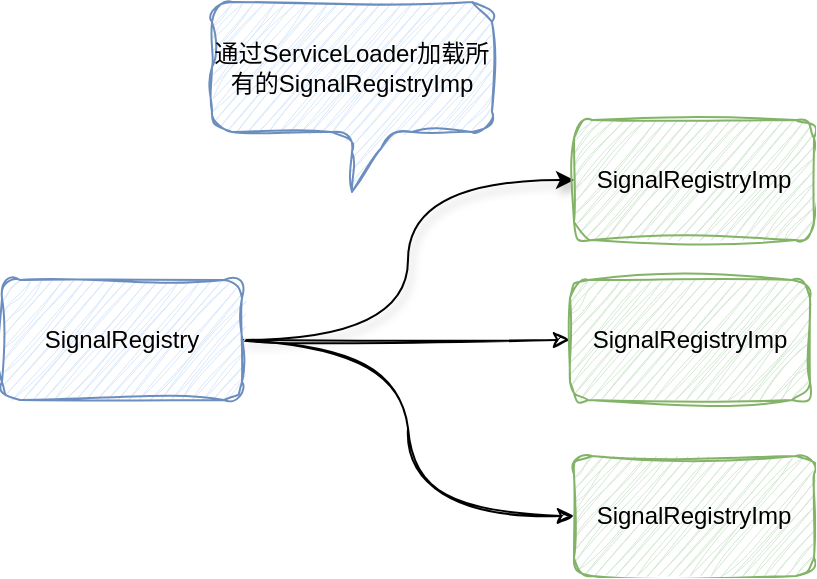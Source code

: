 <mxfile version="28.2.5">
  <diagram name="第 1 页" id="K_TMOe9vPnAKWXxnL9Dd">
    <mxGraphModel dx="1042" dy="665" grid="0" gridSize="10" guides="1" tooltips="1" connect="1" arrows="1" fold="1" page="0" pageScale="1" pageWidth="827" pageHeight="1169" math="0" shadow="0">
      <root>
        <mxCell id="0" />
        <mxCell id="1" parent="0" />
        <mxCell id="UA2w6ISKNz6lKtn4OIPo-7" style="edgeStyle=orthogonalEdgeStyle;rounded=0;orthogonalLoop=1;jettySize=auto;html=1;exitX=1;exitY=0.5;exitDx=0;exitDy=0;entryX=0;entryY=0.5;entryDx=0;entryDy=0;curved=1;shadow=1;" edge="1" parent="1" source="UA2w6ISKNz6lKtn4OIPo-1" target="UA2w6ISKNz6lKtn4OIPo-2">
          <mxGeometry relative="1" as="geometry" />
        </mxCell>
        <mxCell id="UA2w6ISKNz6lKtn4OIPo-8" style="edgeStyle=orthogonalEdgeStyle;shape=connector;curved=1;rounded=0;orthogonalLoop=1;jettySize=auto;html=1;exitX=1;exitY=0.5;exitDx=0;exitDy=0;entryX=0;entryY=0.5;entryDx=0;entryDy=0;shadow=0;strokeColor=default;align=center;verticalAlign=middle;fontFamily=Helvetica;fontSize=12;fontColor=default;labelBackgroundColor=default;endArrow=classic;sketch=1;curveFitting=1;jiggle=2;" edge="1" parent="1" source="UA2w6ISKNz6lKtn4OIPo-1" target="UA2w6ISKNz6lKtn4OIPo-5">
          <mxGeometry relative="1" as="geometry" />
        </mxCell>
        <mxCell id="UA2w6ISKNz6lKtn4OIPo-9" style="edgeStyle=orthogonalEdgeStyle;shape=connector;curved=1;rounded=0;sketch=1;jiggle=2;curveFitting=1;orthogonalLoop=1;jettySize=auto;html=1;exitX=1;exitY=0.5;exitDx=0;exitDy=0;entryX=0;entryY=0.5;entryDx=0;entryDy=0;shadow=0;strokeColor=default;align=center;verticalAlign=middle;fontFamily=Helvetica;fontSize=12;fontColor=default;labelBackgroundColor=default;endArrow=classic;" edge="1" parent="1" source="UA2w6ISKNz6lKtn4OIPo-1" target="UA2w6ISKNz6lKtn4OIPo-6">
          <mxGeometry relative="1" as="geometry" />
        </mxCell>
        <mxCell id="UA2w6ISKNz6lKtn4OIPo-1" value="SignalRegistry" style="rounded=1;whiteSpace=wrap;html=1;sketch=1;curveFitting=1;jiggle=2;fillColor=#dae8fc;strokeColor=#6c8ebf;" vertex="1" parent="1">
          <mxGeometry x="87" y="146" width="120" height="60" as="geometry" />
        </mxCell>
        <mxCell id="UA2w6ISKNz6lKtn4OIPo-2" value="SignalRegistryImp" style="rounded=1;whiteSpace=wrap;html=1;sketch=1;curveFitting=1;jiggle=2;fillColor=#d5e8d4;strokeColor=#82b366;" vertex="1" parent="1">
          <mxGeometry x="373" y="66" width="120" height="60" as="geometry" />
        </mxCell>
        <mxCell id="UA2w6ISKNz6lKtn4OIPo-5" value="SignalRegistryImp" style="rounded=1;whiteSpace=wrap;html=1;sketch=1;curveFitting=1;jiggle=2;fillColor=#d5e8d4;strokeColor=#82b366;" vertex="1" parent="1">
          <mxGeometry x="371" y="146" width="120" height="60" as="geometry" />
        </mxCell>
        <mxCell id="UA2w6ISKNz6lKtn4OIPo-6" value="SignalRegistryImp" style="rounded=1;whiteSpace=wrap;html=1;sketch=1;curveFitting=1;jiggle=2;fillColor=#d5e8d4;strokeColor=#82b366;" vertex="1" parent="1">
          <mxGeometry x="373" y="234" width="120" height="60" as="geometry" />
        </mxCell>
        <mxCell id="UA2w6ISKNz6lKtn4OIPo-10" value="&lt;span&gt;通过ServiceLoader加载所有的SignalRegistryImp&lt;/span&gt;" style="shape=callout;whiteSpace=wrap;html=1;perimeter=calloutPerimeter;rounded=1;sketch=1;jiggle=2;curveFitting=1;strokeColor=#6c8ebf;align=center;verticalAlign=middle;fontFamily=Helvetica;fontSize=12;fontColor=default;labelBackgroundColor=none;fillColor=#dae8fc;" vertex="1" parent="1">
          <mxGeometry x="192" y="7" width="140" height="95" as="geometry" />
        </mxCell>
      </root>
    </mxGraphModel>
  </diagram>
</mxfile>

